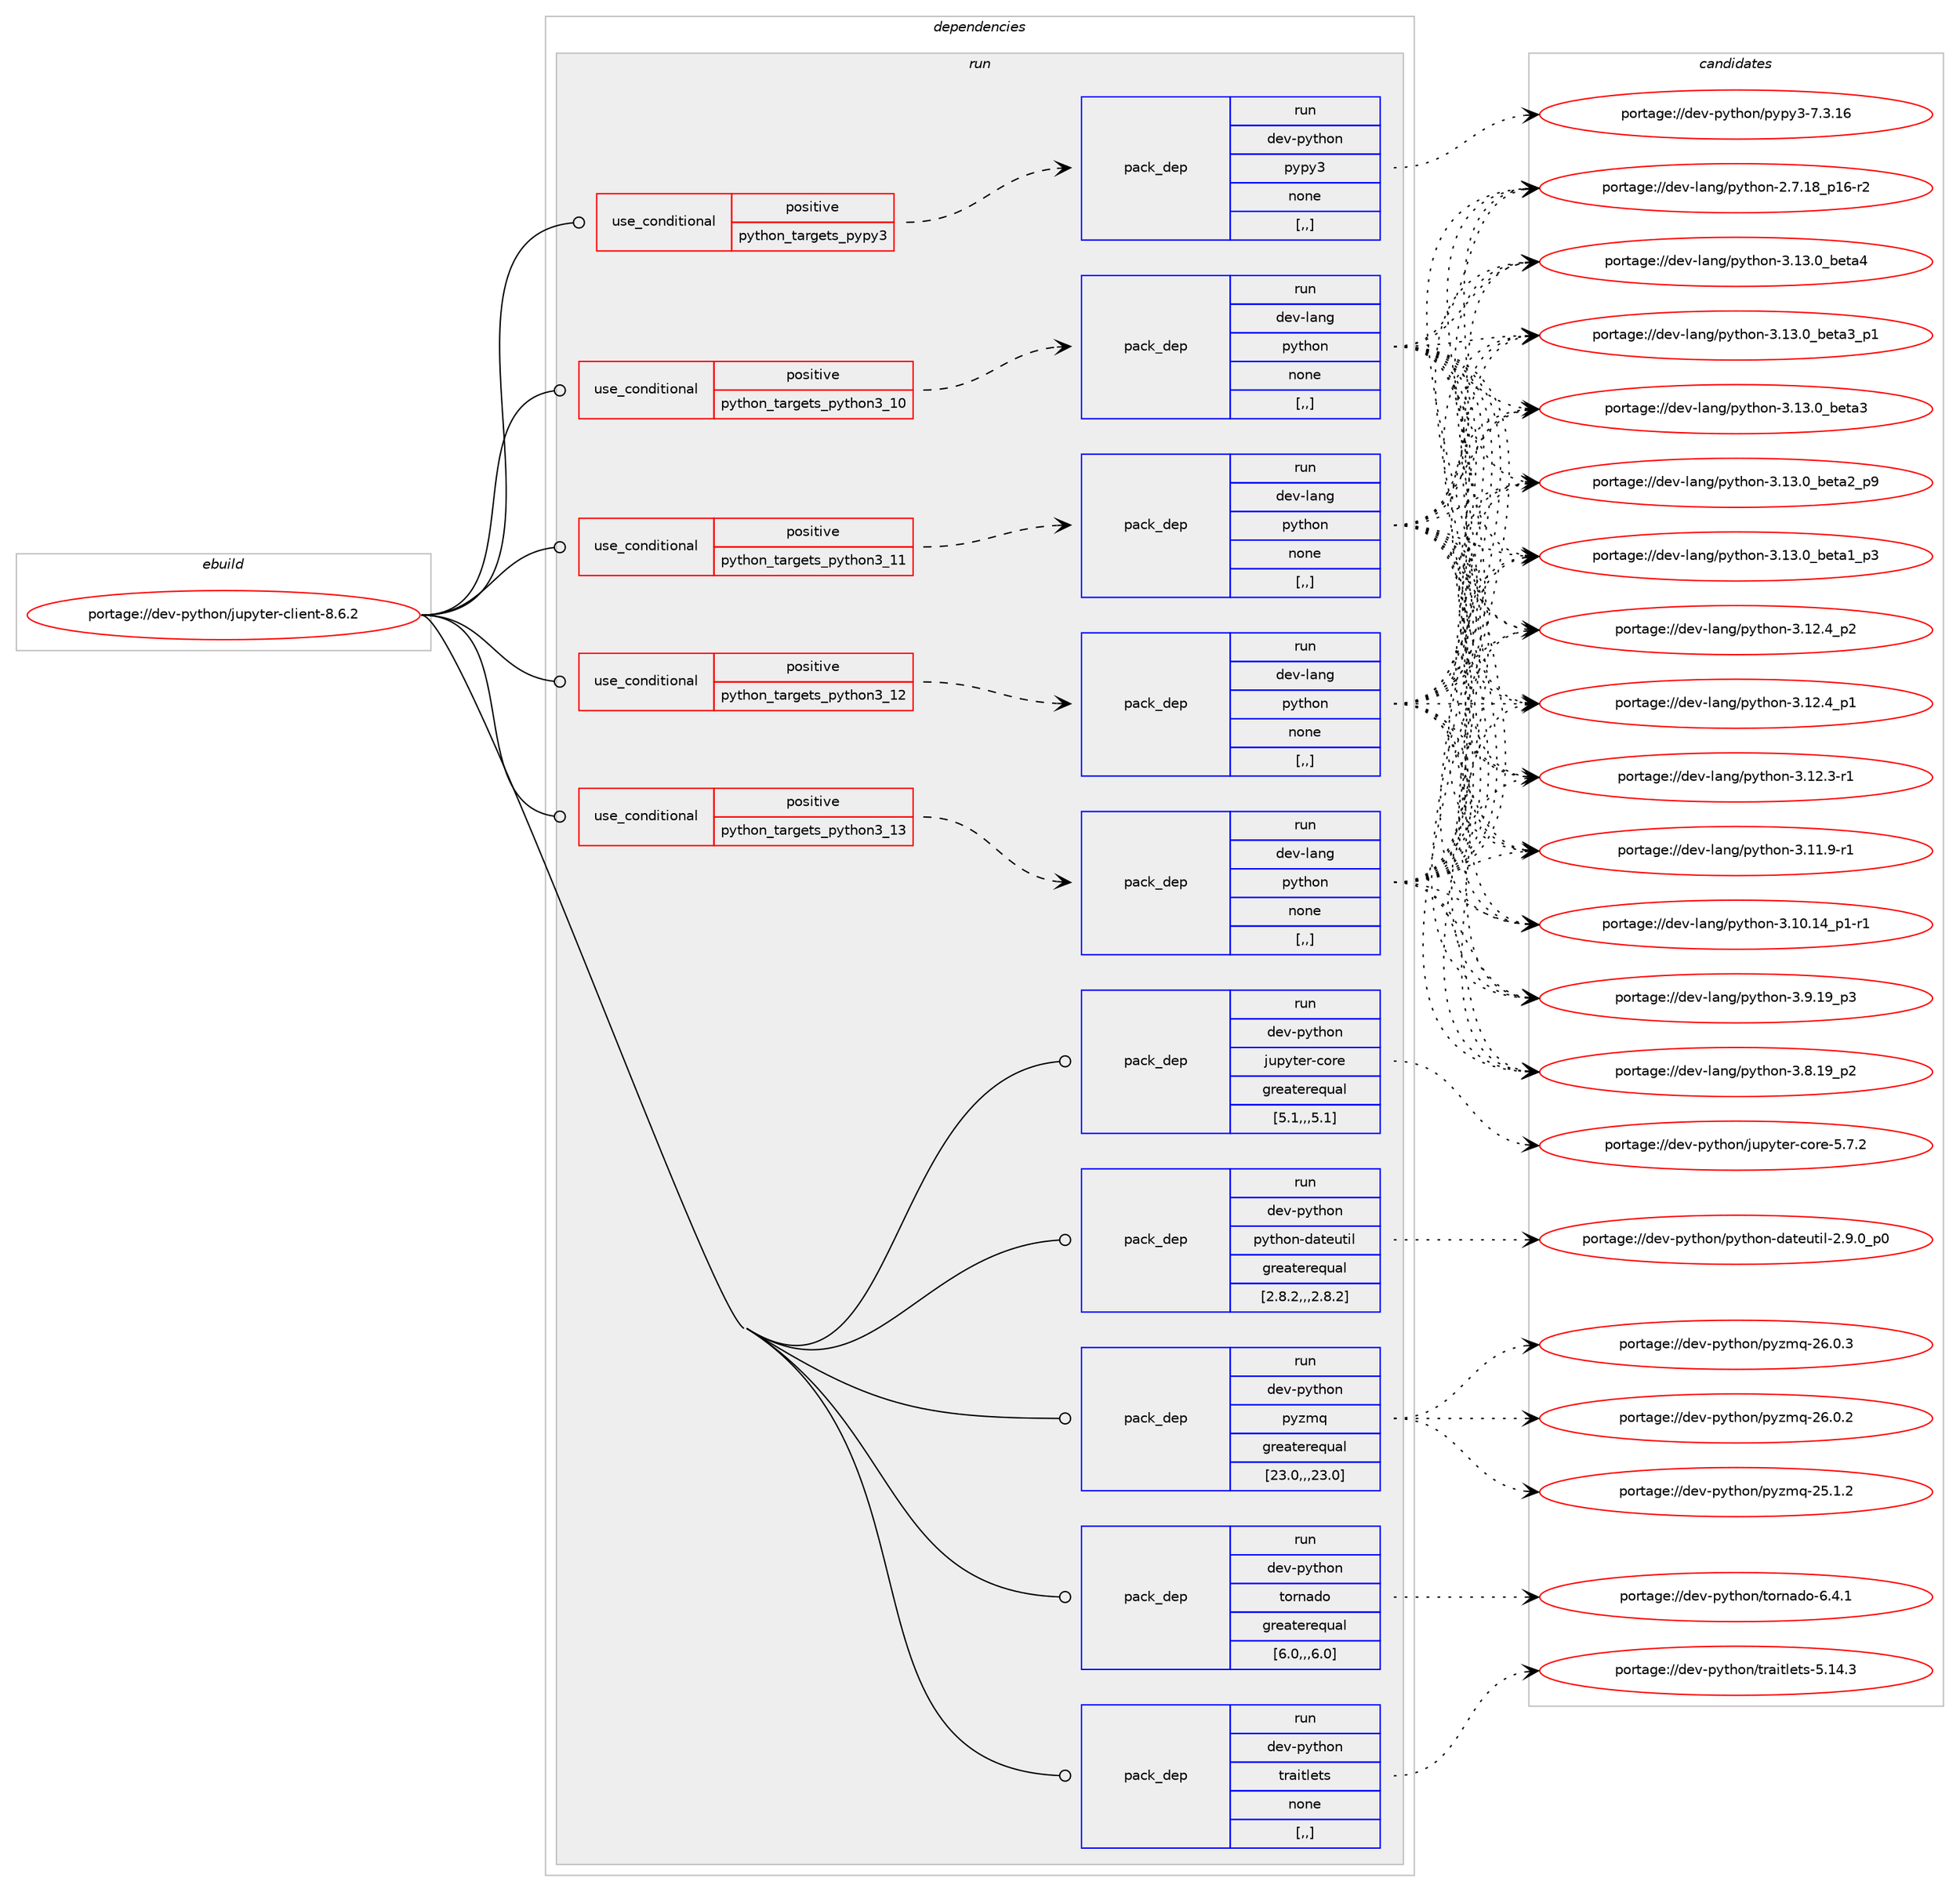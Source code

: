 digraph prolog {

# *************
# Graph options
# *************

newrank=true;
concentrate=true;
compound=true;
graph [rankdir=LR,fontname=Helvetica,fontsize=10,ranksep=1.5];#, ranksep=2.5, nodesep=0.2];
edge  [arrowhead=vee];
node  [fontname=Helvetica,fontsize=10];

# **********
# The ebuild
# **********

subgraph cluster_leftcol {
color=gray;
label=<<i>ebuild</i>>;
id [label="portage://dev-python/jupyter-client-8.6.2", color=red, width=4, href="../dev-python/jupyter-client-8.6.2.svg"];
}

# ****************
# The dependencies
# ****************

subgraph cluster_midcol {
color=gray;
label=<<i>dependencies</i>>;
subgraph cluster_compile {
fillcolor="#eeeeee";
style=filled;
label=<<i>compile</i>>;
}
subgraph cluster_compileandrun {
fillcolor="#eeeeee";
style=filled;
label=<<i>compile and run</i>>;
}
subgraph cluster_run {
fillcolor="#eeeeee";
style=filled;
label=<<i>run</i>>;
subgraph cond34071 {
dependency149504 [label=<<TABLE BORDER="0" CELLBORDER="1" CELLSPACING="0" CELLPADDING="4"><TR><TD ROWSPAN="3" CELLPADDING="10">use_conditional</TD></TR><TR><TD>positive</TD></TR><TR><TD>python_targets_pypy3</TD></TR></TABLE>>, shape=none, color=red];
subgraph pack114184 {
dependency149505 [label=<<TABLE BORDER="0" CELLBORDER="1" CELLSPACING="0" CELLPADDING="4" WIDTH="220"><TR><TD ROWSPAN="6" CELLPADDING="30">pack_dep</TD></TR><TR><TD WIDTH="110">run</TD></TR><TR><TD>dev-python</TD></TR><TR><TD>pypy3</TD></TR><TR><TD>none</TD></TR><TR><TD>[,,]</TD></TR></TABLE>>, shape=none, color=blue];
}
dependency149504:e -> dependency149505:w [weight=20,style="dashed",arrowhead="vee"];
}
id:e -> dependency149504:w [weight=20,style="solid",arrowhead="odot"];
subgraph cond34072 {
dependency149506 [label=<<TABLE BORDER="0" CELLBORDER="1" CELLSPACING="0" CELLPADDING="4"><TR><TD ROWSPAN="3" CELLPADDING="10">use_conditional</TD></TR><TR><TD>positive</TD></TR><TR><TD>python_targets_python3_10</TD></TR></TABLE>>, shape=none, color=red];
subgraph pack114185 {
dependency149507 [label=<<TABLE BORDER="0" CELLBORDER="1" CELLSPACING="0" CELLPADDING="4" WIDTH="220"><TR><TD ROWSPAN="6" CELLPADDING="30">pack_dep</TD></TR><TR><TD WIDTH="110">run</TD></TR><TR><TD>dev-lang</TD></TR><TR><TD>python</TD></TR><TR><TD>none</TD></TR><TR><TD>[,,]</TD></TR></TABLE>>, shape=none, color=blue];
}
dependency149506:e -> dependency149507:w [weight=20,style="dashed",arrowhead="vee"];
}
id:e -> dependency149506:w [weight=20,style="solid",arrowhead="odot"];
subgraph cond34073 {
dependency149508 [label=<<TABLE BORDER="0" CELLBORDER="1" CELLSPACING="0" CELLPADDING="4"><TR><TD ROWSPAN="3" CELLPADDING="10">use_conditional</TD></TR><TR><TD>positive</TD></TR><TR><TD>python_targets_python3_11</TD></TR></TABLE>>, shape=none, color=red];
subgraph pack114186 {
dependency149509 [label=<<TABLE BORDER="0" CELLBORDER="1" CELLSPACING="0" CELLPADDING="4" WIDTH="220"><TR><TD ROWSPAN="6" CELLPADDING="30">pack_dep</TD></TR><TR><TD WIDTH="110">run</TD></TR><TR><TD>dev-lang</TD></TR><TR><TD>python</TD></TR><TR><TD>none</TD></TR><TR><TD>[,,]</TD></TR></TABLE>>, shape=none, color=blue];
}
dependency149508:e -> dependency149509:w [weight=20,style="dashed",arrowhead="vee"];
}
id:e -> dependency149508:w [weight=20,style="solid",arrowhead="odot"];
subgraph cond34074 {
dependency149510 [label=<<TABLE BORDER="0" CELLBORDER="1" CELLSPACING="0" CELLPADDING="4"><TR><TD ROWSPAN="3" CELLPADDING="10">use_conditional</TD></TR><TR><TD>positive</TD></TR><TR><TD>python_targets_python3_12</TD></TR></TABLE>>, shape=none, color=red];
subgraph pack114187 {
dependency149511 [label=<<TABLE BORDER="0" CELLBORDER="1" CELLSPACING="0" CELLPADDING="4" WIDTH="220"><TR><TD ROWSPAN="6" CELLPADDING="30">pack_dep</TD></TR><TR><TD WIDTH="110">run</TD></TR><TR><TD>dev-lang</TD></TR><TR><TD>python</TD></TR><TR><TD>none</TD></TR><TR><TD>[,,]</TD></TR></TABLE>>, shape=none, color=blue];
}
dependency149510:e -> dependency149511:w [weight=20,style="dashed",arrowhead="vee"];
}
id:e -> dependency149510:w [weight=20,style="solid",arrowhead="odot"];
subgraph cond34075 {
dependency149512 [label=<<TABLE BORDER="0" CELLBORDER="1" CELLSPACING="0" CELLPADDING="4"><TR><TD ROWSPAN="3" CELLPADDING="10">use_conditional</TD></TR><TR><TD>positive</TD></TR><TR><TD>python_targets_python3_13</TD></TR></TABLE>>, shape=none, color=red];
subgraph pack114188 {
dependency149513 [label=<<TABLE BORDER="0" CELLBORDER="1" CELLSPACING="0" CELLPADDING="4" WIDTH="220"><TR><TD ROWSPAN="6" CELLPADDING="30">pack_dep</TD></TR><TR><TD WIDTH="110">run</TD></TR><TR><TD>dev-lang</TD></TR><TR><TD>python</TD></TR><TR><TD>none</TD></TR><TR><TD>[,,]</TD></TR></TABLE>>, shape=none, color=blue];
}
dependency149512:e -> dependency149513:w [weight=20,style="dashed",arrowhead="vee"];
}
id:e -> dependency149512:w [weight=20,style="solid",arrowhead="odot"];
subgraph pack114189 {
dependency149514 [label=<<TABLE BORDER="0" CELLBORDER="1" CELLSPACING="0" CELLPADDING="4" WIDTH="220"><TR><TD ROWSPAN="6" CELLPADDING="30">pack_dep</TD></TR><TR><TD WIDTH="110">run</TD></TR><TR><TD>dev-python</TD></TR><TR><TD>jupyter-core</TD></TR><TR><TD>greaterequal</TD></TR><TR><TD>[5.1,,,5.1]</TD></TR></TABLE>>, shape=none, color=blue];
}
id:e -> dependency149514:w [weight=20,style="solid",arrowhead="odot"];
subgraph pack114190 {
dependency149515 [label=<<TABLE BORDER="0" CELLBORDER="1" CELLSPACING="0" CELLPADDING="4" WIDTH="220"><TR><TD ROWSPAN="6" CELLPADDING="30">pack_dep</TD></TR><TR><TD WIDTH="110">run</TD></TR><TR><TD>dev-python</TD></TR><TR><TD>python-dateutil</TD></TR><TR><TD>greaterequal</TD></TR><TR><TD>[2.8.2,,,2.8.2]</TD></TR></TABLE>>, shape=none, color=blue];
}
id:e -> dependency149515:w [weight=20,style="solid",arrowhead="odot"];
subgraph pack114191 {
dependency149516 [label=<<TABLE BORDER="0" CELLBORDER="1" CELLSPACING="0" CELLPADDING="4" WIDTH="220"><TR><TD ROWSPAN="6" CELLPADDING="30">pack_dep</TD></TR><TR><TD WIDTH="110">run</TD></TR><TR><TD>dev-python</TD></TR><TR><TD>pyzmq</TD></TR><TR><TD>greaterequal</TD></TR><TR><TD>[23.0,,,23.0]</TD></TR></TABLE>>, shape=none, color=blue];
}
id:e -> dependency149516:w [weight=20,style="solid",arrowhead="odot"];
subgraph pack114192 {
dependency149517 [label=<<TABLE BORDER="0" CELLBORDER="1" CELLSPACING="0" CELLPADDING="4" WIDTH="220"><TR><TD ROWSPAN="6" CELLPADDING="30">pack_dep</TD></TR><TR><TD WIDTH="110">run</TD></TR><TR><TD>dev-python</TD></TR><TR><TD>tornado</TD></TR><TR><TD>greaterequal</TD></TR><TR><TD>[6.0,,,6.0]</TD></TR></TABLE>>, shape=none, color=blue];
}
id:e -> dependency149517:w [weight=20,style="solid",arrowhead="odot"];
subgraph pack114193 {
dependency149518 [label=<<TABLE BORDER="0" CELLBORDER="1" CELLSPACING="0" CELLPADDING="4" WIDTH="220"><TR><TD ROWSPAN="6" CELLPADDING="30">pack_dep</TD></TR><TR><TD WIDTH="110">run</TD></TR><TR><TD>dev-python</TD></TR><TR><TD>traitlets</TD></TR><TR><TD>none</TD></TR><TR><TD>[,,]</TD></TR></TABLE>>, shape=none, color=blue];
}
id:e -> dependency149518:w [weight=20,style="solid",arrowhead="odot"];
}
}

# **************
# The candidates
# **************

subgraph cluster_choices {
rank=same;
color=gray;
label=<<i>candidates</i>>;

subgraph choice114184 {
color=black;
nodesep=1;
choice10010111845112121116104111110471121211121215145554651464954 [label="portage://dev-python/pypy3-7.3.16", color=red, width=4,href="../dev-python/pypy3-7.3.16.svg"];
dependency149505:e -> choice10010111845112121116104111110471121211121215145554651464954:w [style=dotted,weight="100"];
}
subgraph choice114185 {
color=black;
nodesep=1;
choice1001011184510897110103471121211161041111104551464951464895981011169752 [label="portage://dev-lang/python-3.13.0_beta4", color=red, width=4,href="../dev-lang/python-3.13.0_beta4.svg"];
choice10010111845108971101034711212111610411111045514649514648959810111697519511249 [label="portage://dev-lang/python-3.13.0_beta3_p1", color=red, width=4,href="../dev-lang/python-3.13.0_beta3_p1.svg"];
choice1001011184510897110103471121211161041111104551464951464895981011169751 [label="portage://dev-lang/python-3.13.0_beta3", color=red, width=4,href="../dev-lang/python-3.13.0_beta3.svg"];
choice10010111845108971101034711212111610411111045514649514648959810111697509511257 [label="portage://dev-lang/python-3.13.0_beta2_p9", color=red, width=4,href="../dev-lang/python-3.13.0_beta2_p9.svg"];
choice10010111845108971101034711212111610411111045514649514648959810111697499511251 [label="portage://dev-lang/python-3.13.0_beta1_p3", color=red, width=4,href="../dev-lang/python-3.13.0_beta1_p3.svg"];
choice100101118451089711010347112121116104111110455146495046529511250 [label="portage://dev-lang/python-3.12.4_p2", color=red, width=4,href="../dev-lang/python-3.12.4_p2.svg"];
choice100101118451089711010347112121116104111110455146495046529511249 [label="portage://dev-lang/python-3.12.4_p1", color=red, width=4,href="../dev-lang/python-3.12.4_p1.svg"];
choice100101118451089711010347112121116104111110455146495046514511449 [label="portage://dev-lang/python-3.12.3-r1", color=red, width=4,href="../dev-lang/python-3.12.3-r1.svg"];
choice100101118451089711010347112121116104111110455146494946574511449 [label="portage://dev-lang/python-3.11.9-r1", color=red, width=4,href="../dev-lang/python-3.11.9-r1.svg"];
choice100101118451089711010347112121116104111110455146494846495295112494511449 [label="portage://dev-lang/python-3.10.14_p1-r1", color=red, width=4,href="../dev-lang/python-3.10.14_p1-r1.svg"];
choice100101118451089711010347112121116104111110455146574649579511251 [label="portage://dev-lang/python-3.9.19_p3", color=red, width=4,href="../dev-lang/python-3.9.19_p3.svg"];
choice100101118451089711010347112121116104111110455146564649579511250 [label="portage://dev-lang/python-3.8.19_p2", color=red, width=4,href="../dev-lang/python-3.8.19_p2.svg"];
choice100101118451089711010347112121116104111110455046554649569511249544511450 [label="portage://dev-lang/python-2.7.18_p16-r2", color=red, width=4,href="../dev-lang/python-2.7.18_p16-r2.svg"];
dependency149507:e -> choice1001011184510897110103471121211161041111104551464951464895981011169752:w [style=dotted,weight="100"];
dependency149507:e -> choice10010111845108971101034711212111610411111045514649514648959810111697519511249:w [style=dotted,weight="100"];
dependency149507:e -> choice1001011184510897110103471121211161041111104551464951464895981011169751:w [style=dotted,weight="100"];
dependency149507:e -> choice10010111845108971101034711212111610411111045514649514648959810111697509511257:w [style=dotted,weight="100"];
dependency149507:e -> choice10010111845108971101034711212111610411111045514649514648959810111697499511251:w [style=dotted,weight="100"];
dependency149507:e -> choice100101118451089711010347112121116104111110455146495046529511250:w [style=dotted,weight="100"];
dependency149507:e -> choice100101118451089711010347112121116104111110455146495046529511249:w [style=dotted,weight="100"];
dependency149507:e -> choice100101118451089711010347112121116104111110455146495046514511449:w [style=dotted,weight="100"];
dependency149507:e -> choice100101118451089711010347112121116104111110455146494946574511449:w [style=dotted,weight="100"];
dependency149507:e -> choice100101118451089711010347112121116104111110455146494846495295112494511449:w [style=dotted,weight="100"];
dependency149507:e -> choice100101118451089711010347112121116104111110455146574649579511251:w [style=dotted,weight="100"];
dependency149507:e -> choice100101118451089711010347112121116104111110455146564649579511250:w [style=dotted,weight="100"];
dependency149507:e -> choice100101118451089711010347112121116104111110455046554649569511249544511450:w [style=dotted,weight="100"];
}
subgraph choice114186 {
color=black;
nodesep=1;
choice1001011184510897110103471121211161041111104551464951464895981011169752 [label="portage://dev-lang/python-3.13.0_beta4", color=red, width=4,href="../dev-lang/python-3.13.0_beta4.svg"];
choice10010111845108971101034711212111610411111045514649514648959810111697519511249 [label="portage://dev-lang/python-3.13.0_beta3_p1", color=red, width=4,href="../dev-lang/python-3.13.0_beta3_p1.svg"];
choice1001011184510897110103471121211161041111104551464951464895981011169751 [label="portage://dev-lang/python-3.13.0_beta3", color=red, width=4,href="../dev-lang/python-3.13.0_beta3.svg"];
choice10010111845108971101034711212111610411111045514649514648959810111697509511257 [label="portage://dev-lang/python-3.13.0_beta2_p9", color=red, width=4,href="../dev-lang/python-3.13.0_beta2_p9.svg"];
choice10010111845108971101034711212111610411111045514649514648959810111697499511251 [label="portage://dev-lang/python-3.13.0_beta1_p3", color=red, width=4,href="../dev-lang/python-3.13.0_beta1_p3.svg"];
choice100101118451089711010347112121116104111110455146495046529511250 [label="portage://dev-lang/python-3.12.4_p2", color=red, width=4,href="../dev-lang/python-3.12.4_p2.svg"];
choice100101118451089711010347112121116104111110455146495046529511249 [label="portage://dev-lang/python-3.12.4_p1", color=red, width=4,href="../dev-lang/python-3.12.4_p1.svg"];
choice100101118451089711010347112121116104111110455146495046514511449 [label="portage://dev-lang/python-3.12.3-r1", color=red, width=4,href="../dev-lang/python-3.12.3-r1.svg"];
choice100101118451089711010347112121116104111110455146494946574511449 [label="portage://dev-lang/python-3.11.9-r1", color=red, width=4,href="../dev-lang/python-3.11.9-r1.svg"];
choice100101118451089711010347112121116104111110455146494846495295112494511449 [label="portage://dev-lang/python-3.10.14_p1-r1", color=red, width=4,href="../dev-lang/python-3.10.14_p1-r1.svg"];
choice100101118451089711010347112121116104111110455146574649579511251 [label="portage://dev-lang/python-3.9.19_p3", color=red, width=4,href="../dev-lang/python-3.9.19_p3.svg"];
choice100101118451089711010347112121116104111110455146564649579511250 [label="portage://dev-lang/python-3.8.19_p2", color=red, width=4,href="../dev-lang/python-3.8.19_p2.svg"];
choice100101118451089711010347112121116104111110455046554649569511249544511450 [label="portage://dev-lang/python-2.7.18_p16-r2", color=red, width=4,href="../dev-lang/python-2.7.18_p16-r2.svg"];
dependency149509:e -> choice1001011184510897110103471121211161041111104551464951464895981011169752:w [style=dotted,weight="100"];
dependency149509:e -> choice10010111845108971101034711212111610411111045514649514648959810111697519511249:w [style=dotted,weight="100"];
dependency149509:e -> choice1001011184510897110103471121211161041111104551464951464895981011169751:w [style=dotted,weight="100"];
dependency149509:e -> choice10010111845108971101034711212111610411111045514649514648959810111697509511257:w [style=dotted,weight="100"];
dependency149509:e -> choice10010111845108971101034711212111610411111045514649514648959810111697499511251:w [style=dotted,weight="100"];
dependency149509:e -> choice100101118451089711010347112121116104111110455146495046529511250:w [style=dotted,weight="100"];
dependency149509:e -> choice100101118451089711010347112121116104111110455146495046529511249:w [style=dotted,weight="100"];
dependency149509:e -> choice100101118451089711010347112121116104111110455146495046514511449:w [style=dotted,weight="100"];
dependency149509:e -> choice100101118451089711010347112121116104111110455146494946574511449:w [style=dotted,weight="100"];
dependency149509:e -> choice100101118451089711010347112121116104111110455146494846495295112494511449:w [style=dotted,weight="100"];
dependency149509:e -> choice100101118451089711010347112121116104111110455146574649579511251:w [style=dotted,weight="100"];
dependency149509:e -> choice100101118451089711010347112121116104111110455146564649579511250:w [style=dotted,weight="100"];
dependency149509:e -> choice100101118451089711010347112121116104111110455046554649569511249544511450:w [style=dotted,weight="100"];
}
subgraph choice114187 {
color=black;
nodesep=1;
choice1001011184510897110103471121211161041111104551464951464895981011169752 [label="portage://dev-lang/python-3.13.0_beta4", color=red, width=4,href="../dev-lang/python-3.13.0_beta4.svg"];
choice10010111845108971101034711212111610411111045514649514648959810111697519511249 [label="portage://dev-lang/python-3.13.0_beta3_p1", color=red, width=4,href="../dev-lang/python-3.13.0_beta3_p1.svg"];
choice1001011184510897110103471121211161041111104551464951464895981011169751 [label="portage://dev-lang/python-3.13.0_beta3", color=red, width=4,href="../dev-lang/python-3.13.0_beta3.svg"];
choice10010111845108971101034711212111610411111045514649514648959810111697509511257 [label="portage://dev-lang/python-3.13.0_beta2_p9", color=red, width=4,href="../dev-lang/python-3.13.0_beta2_p9.svg"];
choice10010111845108971101034711212111610411111045514649514648959810111697499511251 [label="portage://dev-lang/python-3.13.0_beta1_p3", color=red, width=4,href="../dev-lang/python-3.13.0_beta1_p3.svg"];
choice100101118451089711010347112121116104111110455146495046529511250 [label="portage://dev-lang/python-3.12.4_p2", color=red, width=4,href="../dev-lang/python-3.12.4_p2.svg"];
choice100101118451089711010347112121116104111110455146495046529511249 [label="portage://dev-lang/python-3.12.4_p1", color=red, width=4,href="../dev-lang/python-3.12.4_p1.svg"];
choice100101118451089711010347112121116104111110455146495046514511449 [label="portage://dev-lang/python-3.12.3-r1", color=red, width=4,href="../dev-lang/python-3.12.3-r1.svg"];
choice100101118451089711010347112121116104111110455146494946574511449 [label="portage://dev-lang/python-3.11.9-r1", color=red, width=4,href="../dev-lang/python-3.11.9-r1.svg"];
choice100101118451089711010347112121116104111110455146494846495295112494511449 [label="portage://dev-lang/python-3.10.14_p1-r1", color=red, width=4,href="../dev-lang/python-3.10.14_p1-r1.svg"];
choice100101118451089711010347112121116104111110455146574649579511251 [label="portage://dev-lang/python-3.9.19_p3", color=red, width=4,href="../dev-lang/python-3.9.19_p3.svg"];
choice100101118451089711010347112121116104111110455146564649579511250 [label="portage://dev-lang/python-3.8.19_p2", color=red, width=4,href="../dev-lang/python-3.8.19_p2.svg"];
choice100101118451089711010347112121116104111110455046554649569511249544511450 [label="portage://dev-lang/python-2.7.18_p16-r2", color=red, width=4,href="../dev-lang/python-2.7.18_p16-r2.svg"];
dependency149511:e -> choice1001011184510897110103471121211161041111104551464951464895981011169752:w [style=dotted,weight="100"];
dependency149511:e -> choice10010111845108971101034711212111610411111045514649514648959810111697519511249:w [style=dotted,weight="100"];
dependency149511:e -> choice1001011184510897110103471121211161041111104551464951464895981011169751:w [style=dotted,weight="100"];
dependency149511:e -> choice10010111845108971101034711212111610411111045514649514648959810111697509511257:w [style=dotted,weight="100"];
dependency149511:e -> choice10010111845108971101034711212111610411111045514649514648959810111697499511251:w [style=dotted,weight="100"];
dependency149511:e -> choice100101118451089711010347112121116104111110455146495046529511250:w [style=dotted,weight="100"];
dependency149511:e -> choice100101118451089711010347112121116104111110455146495046529511249:w [style=dotted,weight="100"];
dependency149511:e -> choice100101118451089711010347112121116104111110455146495046514511449:w [style=dotted,weight="100"];
dependency149511:e -> choice100101118451089711010347112121116104111110455146494946574511449:w [style=dotted,weight="100"];
dependency149511:e -> choice100101118451089711010347112121116104111110455146494846495295112494511449:w [style=dotted,weight="100"];
dependency149511:e -> choice100101118451089711010347112121116104111110455146574649579511251:w [style=dotted,weight="100"];
dependency149511:e -> choice100101118451089711010347112121116104111110455146564649579511250:w [style=dotted,weight="100"];
dependency149511:e -> choice100101118451089711010347112121116104111110455046554649569511249544511450:w [style=dotted,weight="100"];
}
subgraph choice114188 {
color=black;
nodesep=1;
choice1001011184510897110103471121211161041111104551464951464895981011169752 [label="portage://dev-lang/python-3.13.0_beta4", color=red, width=4,href="../dev-lang/python-3.13.0_beta4.svg"];
choice10010111845108971101034711212111610411111045514649514648959810111697519511249 [label="portage://dev-lang/python-3.13.0_beta3_p1", color=red, width=4,href="../dev-lang/python-3.13.0_beta3_p1.svg"];
choice1001011184510897110103471121211161041111104551464951464895981011169751 [label="portage://dev-lang/python-3.13.0_beta3", color=red, width=4,href="../dev-lang/python-3.13.0_beta3.svg"];
choice10010111845108971101034711212111610411111045514649514648959810111697509511257 [label="portage://dev-lang/python-3.13.0_beta2_p9", color=red, width=4,href="../dev-lang/python-3.13.0_beta2_p9.svg"];
choice10010111845108971101034711212111610411111045514649514648959810111697499511251 [label="portage://dev-lang/python-3.13.0_beta1_p3", color=red, width=4,href="../dev-lang/python-3.13.0_beta1_p3.svg"];
choice100101118451089711010347112121116104111110455146495046529511250 [label="portage://dev-lang/python-3.12.4_p2", color=red, width=4,href="../dev-lang/python-3.12.4_p2.svg"];
choice100101118451089711010347112121116104111110455146495046529511249 [label="portage://dev-lang/python-3.12.4_p1", color=red, width=4,href="../dev-lang/python-3.12.4_p1.svg"];
choice100101118451089711010347112121116104111110455146495046514511449 [label="portage://dev-lang/python-3.12.3-r1", color=red, width=4,href="../dev-lang/python-3.12.3-r1.svg"];
choice100101118451089711010347112121116104111110455146494946574511449 [label="portage://dev-lang/python-3.11.9-r1", color=red, width=4,href="../dev-lang/python-3.11.9-r1.svg"];
choice100101118451089711010347112121116104111110455146494846495295112494511449 [label="portage://dev-lang/python-3.10.14_p1-r1", color=red, width=4,href="../dev-lang/python-3.10.14_p1-r1.svg"];
choice100101118451089711010347112121116104111110455146574649579511251 [label="portage://dev-lang/python-3.9.19_p3", color=red, width=4,href="../dev-lang/python-3.9.19_p3.svg"];
choice100101118451089711010347112121116104111110455146564649579511250 [label="portage://dev-lang/python-3.8.19_p2", color=red, width=4,href="../dev-lang/python-3.8.19_p2.svg"];
choice100101118451089711010347112121116104111110455046554649569511249544511450 [label="portage://dev-lang/python-2.7.18_p16-r2", color=red, width=4,href="../dev-lang/python-2.7.18_p16-r2.svg"];
dependency149513:e -> choice1001011184510897110103471121211161041111104551464951464895981011169752:w [style=dotted,weight="100"];
dependency149513:e -> choice10010111845108971101034711212111610411111045514649514648959810111697519511249:w [style=dotted,weight="100"];
dependency149513:e -> choice1001011184510897110103471121211161041111104551464951464895981011169751:w [style=dotted,weight="100"];
dependency149513:e -> choice10010111845108971101034711212111610411111045514649514648959810111697509511257:w [style=dotted,weight="100"];
dependency149513:e -> choice10010111845108971101034711212111610411111045514649514648959810111697499511251:w [style=dotted,weight="100"];
dependency149513:e -> choice100101118451089711010347112121116104111110455146495046529511250:w [style=dotted,weight="100"];
dependency149513:e -> choice100101118451089711010347112121116104111110455146495046529511249:w [style=dotted,weight="100"];
dependency149513:e -> choice100101118451089711010347112121116104111110455146495046514511449:w [style=dotted,weight="100"];
dependency149513:e -> choice100101118451089711010347112121116104111110455146494946574511449:w [style=dotted,weight="100"];
dependency149513:e -> choice100101118451089711010347112121116104111110455146494846495295112494511449:w [style=dotted,weight="100"];
dependency149513:e -> choice100101118451089711010347112121116104111110455146574649579511251:w [style=dotted,weight="100"];
dependency149513:e -> choice100101118451089711010347112121116104111110455146564649579511250:w [style=dotted,weight="100"];
dependency149513:e -> choice100101118451089711010347112121116104111110455046554649569511249544511450:w [style=dotted,weight="100"];
}
subgraph choice114189 {
color=black;
nodesep=1;
choice10010111845112121116104111110471061171121211161011144599111114101455346554650 [label="portage://dev-python/jupyter-core-5.7.2", color=red, width=4,href="../dev-python/jupyter-core-5.7.2.svg"];
dependency149514:e -> choice10010111845112121116104111110471061171121211161011144599111114101455346554650:w [style=dotted,weight="100"];
}
subgraph choice114190 {
color=black;
nodesep=1;
choice100101118451121211161041111104711212111610411111045100971161011171161051084550465746489511248 [label="portage://dev-python/python-dateutil-2.9.0_p0", color=red, width=4,href="../dev-python/python-dateutil-2.9.0_p0.svg"];
dependency149515:e -> choice100101118451121211161041111104711212111610411111045100971161011171161051084550465746489511248:w [style=dotted,weight="100"];
}
subgraph choice114191 {
color=black;
nodesep=1;
choice100101118451121211161041111104711212112210911345505446484651 [label="portage://dev-python/pyzmq-26.0.3", color=red, width=4,href="../dev-python/pyzmq-26.0.3.svg"];
choice100101118451121211161041111104711212112210911345505446484650 [label="portage://dev-python/pyzmq-26.0.2", color=red, width=4,href="../dev-python/pyzmq-26.0.2.svg"];
choice100101118451121211161041111104711212112210911345505346494650 [label="portage://dev-python/pyzmq-25.1.2", color=red, width=4,href="../dev-python/pyzmq-25.1.2.svg"];
dependency149516:e -> choice100101118451121211161041111104711212112210911345505446484651:w [style=dotted,weight="100"];
dependency149516:e -> choice100101118451121211161041111104711212112210911345505446484650:w [style=dotted,weight="100"];
dependency149516:e -> choice100101118451121211161041111104711212112210911345505346494650:w [style=dotted,weight="100"];
}
subgraph choice114192 {
color=black;
nodesep=1;
choice100101118451121211161041111104711611111411097100111455446524649 [label="portage://dev-python/tornado-6.4.1", color=red, width=4,href="../dev-python/tornado-6.4.1.svg"];
dependency149517:e -> choice100101118451121211161041111104711611111411097100111455446524649:w [style=dotted,weight="100"];
}
subgraph choice114193 {
color=black;
nodesep=1;
choice10010111845112121116104111110471161149710511610810111611545534649524651 [label="portage://dev-python/traitlets-5.14.3", color=red, width=4,href="../dev-python/traitlets-5.14.3.svg"];
dependency149518:e -> choice10010111845112121116104111110471161149710511610810111611545534649524651:w [style=dotted,weight="100"];
}
}

}
